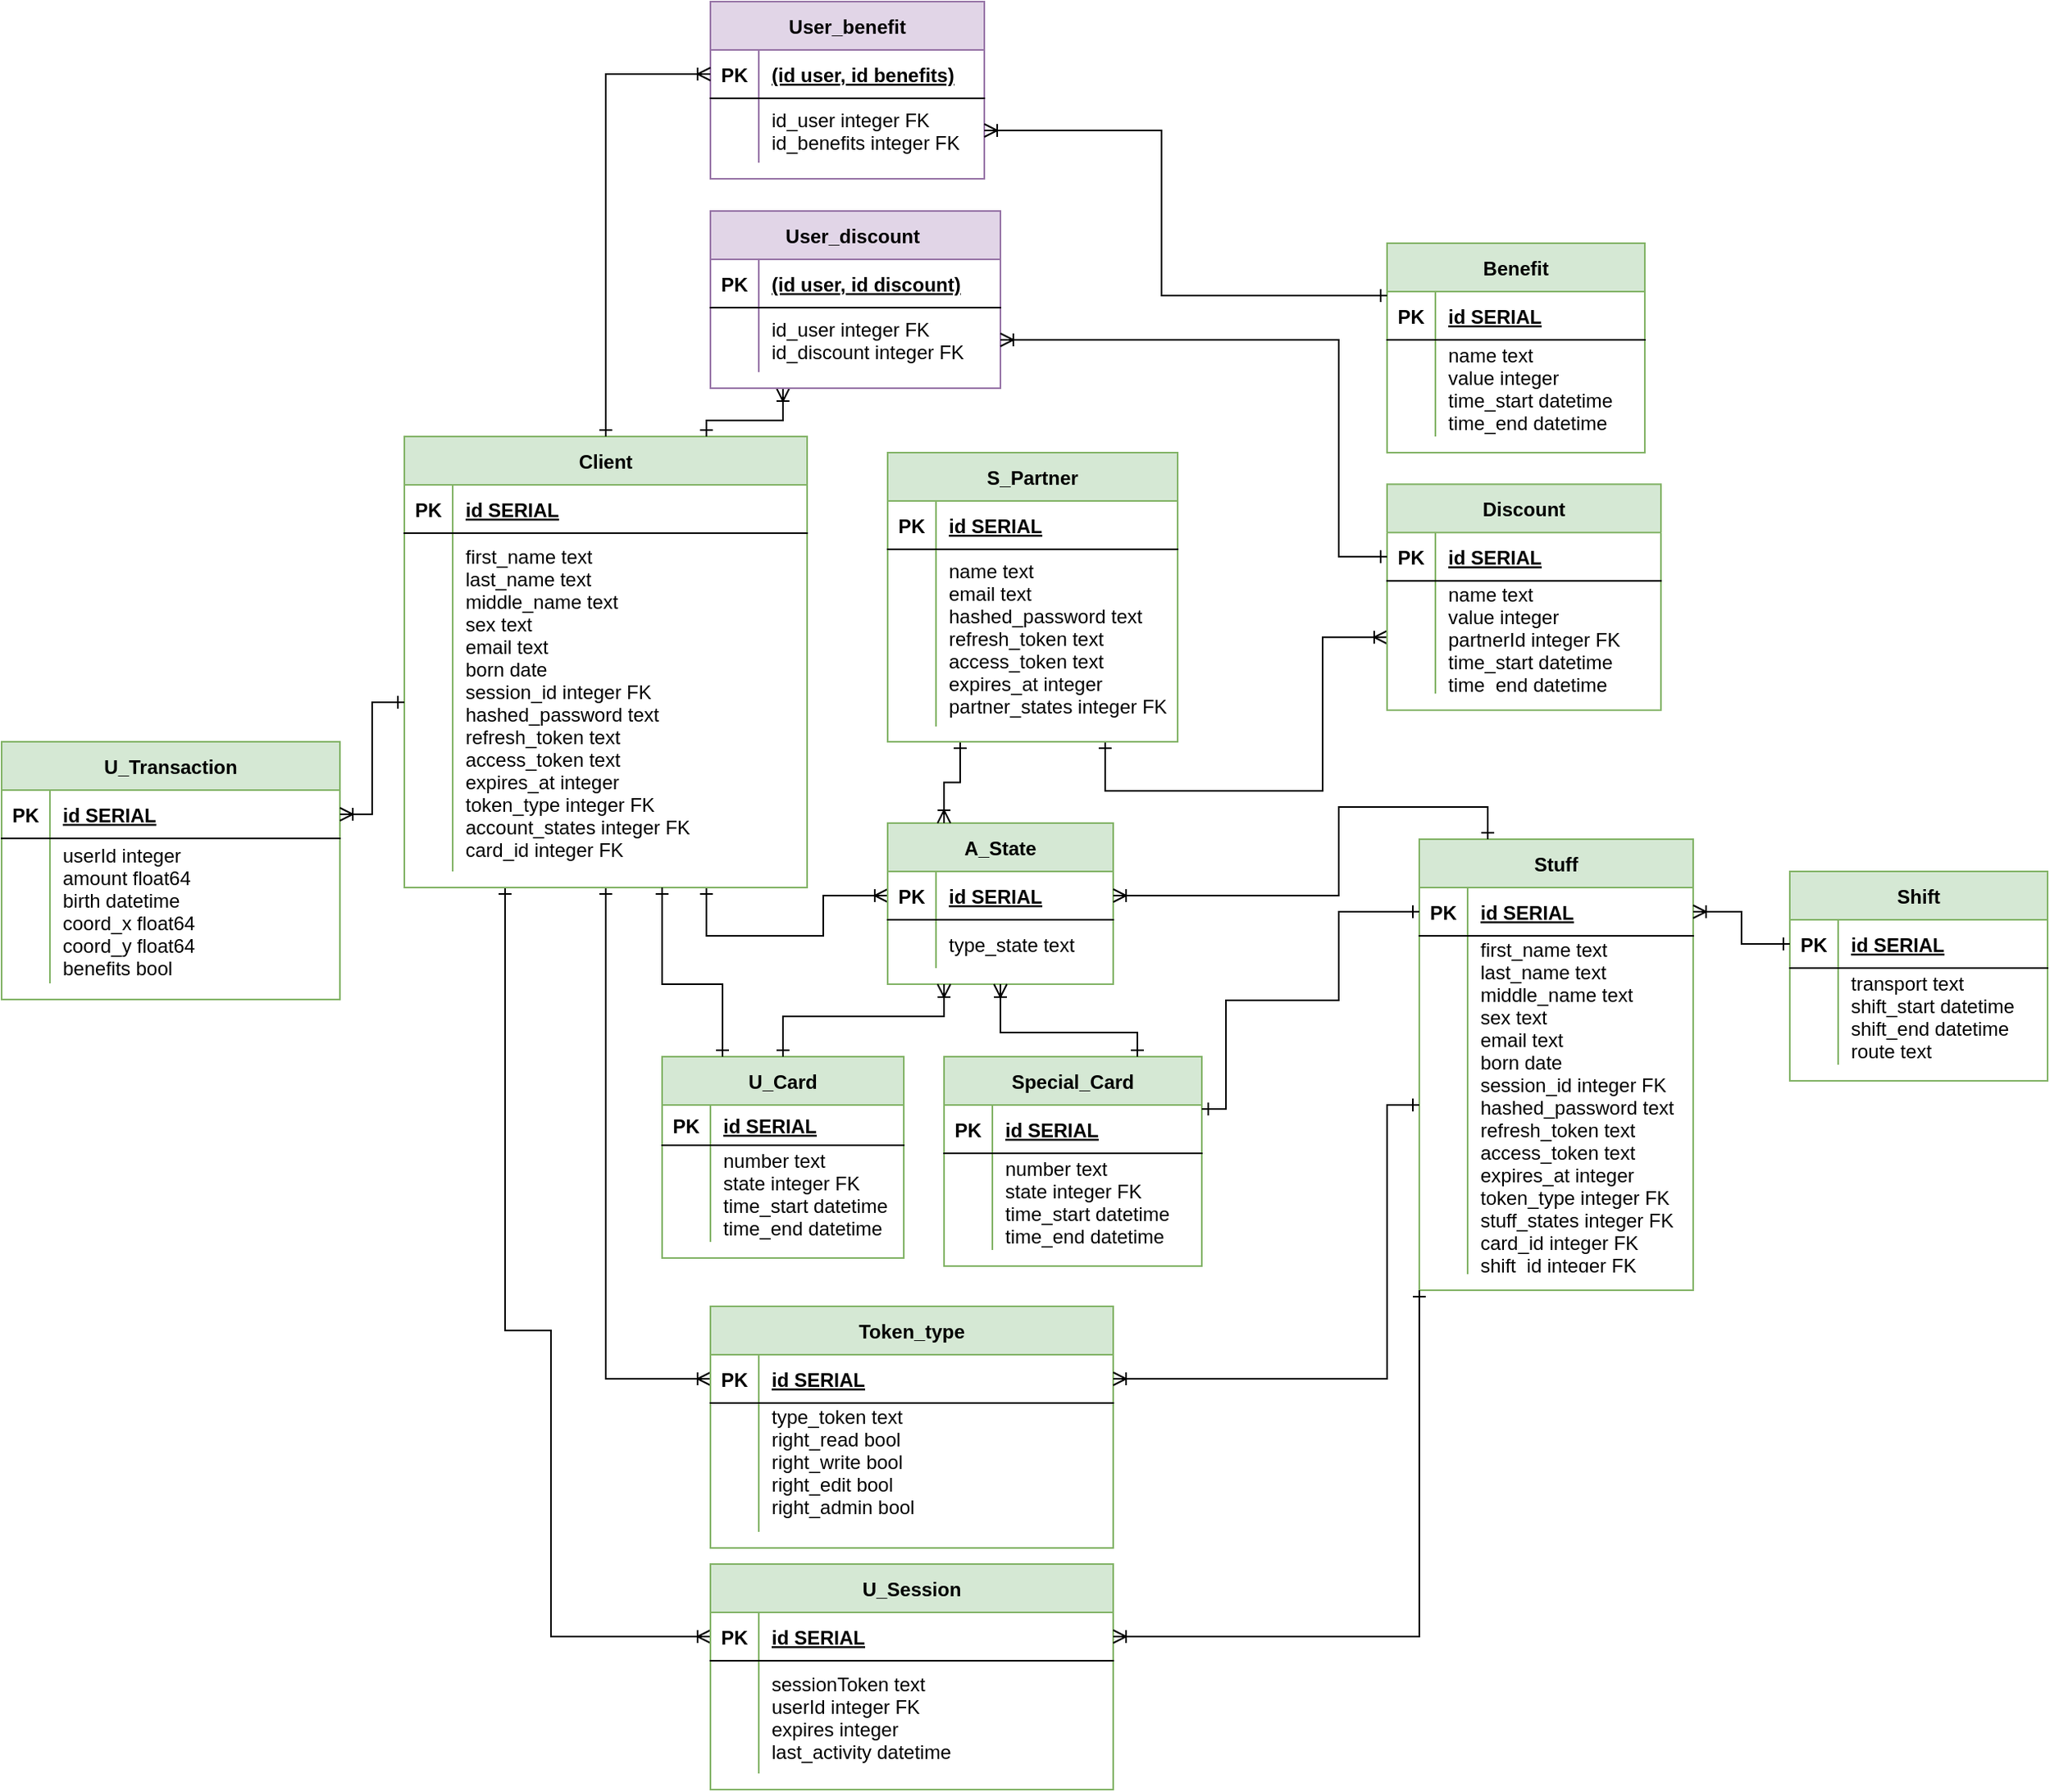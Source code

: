 <mxfile version="21.7.5" type="device">
  <diagram id="R2lEEEUBdFMjLlhIrx00" name="Page-1">
    <mxGraphModel dx="2293" dy="2081" grid="1" gridSize="10" guides="1" tooltips="1" connect="1" arrows="1" fold="1" page="1" pageScale="1" pageWidth="850" pageHeight="1100" math="0" shadow="0" extFonts="Permanent Marker^https://fonts.googleapis.com/css?family=Permanent+Marker">
      <root>
        <mxCell id="0" />
        <mxCell id="1" parent="0" />
        <mxCell id="Q-Go_D9lT0By47e4yEDl-11" style="edgeStyle=orthogonalEdgeStyle;rounded=0;orthogonalLoop=1;jettySize=auto;html=1;exitX=0.5;exitY=1;exitDx=0;exitDy=0;entryX=0;entryY=0.5;entryDx=0;entryDy=0;startArrow=ERone;startFill=0;endArrow=ERoneToMany;endFill=0;" edge="1" parent="1" source="C-vyLk0tnHw3VtMMgP7b-23" target="Q-Go_D9lT0By47e4yEDl-21">
          <mxGeometry relative="1" as="geometry">
            <mxPoint x="215" y="430" as="targetPoint" />
          </mxGeometry>
        </mxCell>
        <mxCell id="Q-Go_D9lT0By47e4yEDl-19" style="edgeStyle=orthogonalEdgeStyle;rounded=0;orthogonalLoop=1;jettySize=auto;html=1;startArrow=ERone;startFill=0;endArrow=ERoneToMany;endFill=0;exitX=0.75;exitY=1;exitDx=0;exitDy=0;entryX=0;entryY=0.5;entryDx=0;entryDy=0;" edge="1" parent="1" source="C-vyLk0tnHw3VtMMgP7b-23" target="Q-Go_D9lT0By47e4yEDl-13">
          <mxGeometry relative="1" as="geometry">
            <mxPoint x="280" y="290" as="sourcePoint" />
            <mxPoint x="330" y="450" as="targetPoint" />
            <Array as="points">
              <mxPoint x="278" y="410" />
              <mxPoint x="350" y="410" />
              <mxPoint x="350" y="385" />
            </Array>
          </mxGeometry>
        </mxCell>
        <mxCell id="Q-Go_D9lT0By47e4yEDl-42" style="edgeStyle=orthogonalEdgeStyle;rounded=0;orthogonalLoop=1;jettySize=auto;html=1;exitX=0.25;exitY=1;exitDx=0;exitDy=0;entryX=0;entryY=0.5;entryDx=0;entryDy=0;startArrow=ERone;startFill=0;endArrow=ERoneToMany;endFill=0;" edge="1" parent="1" source="C-vyLk0tnHw3VtMMgP7b-23" target="Q-Go_D9lT0By47e4yEDl-28">
          <mxGeometry relative="1" as="geometry">
            <Array as="points">
              <mxPoint x="181" y="655" />
            </Array>
          </mxGeometry>
        </mxCell>
        <mxCell id="C-vyLk0tnHw3VtMMgP7b-23" value="Client" style="shape=table;startSize=30;container=1;collapsible=1;childLayout=tableLayout;fixedRows=1;rowLines=0;fontStyle=1;align=center;resizeLast=1;fillColor=#d5e8d4;strokeColor=#82b366;" parent="1" vertex="1">
          <mxGeometry x="90" y="100" width="250" height="280.0" as="geometry" />
        </mxCell>
        <mxCell id="C-vyLk0tnHw3VtMMgP7b-24" value="" style="shape=partialRectangle;collapsible=0;dropTarget=0;pointerEvents=0;fillColor=none;points=[[0,0.5],[1,0.5]];portConstraint=eastwest;top=0;left=0;right=0;bottom=1;" parent="C-vyLk0tnHw3VtMMgP7b-23" vertex="1">
          <mxGeometry y="30" width="250" height="30" as="geometry" />
        </mxCell>
        <mxCell id="C-vyLk0tnHw3VtMMgP7b-25" value="PK" style="shape=partialRectangle;overflow=hidden;connectable=0;fillColor=none;top=0;left=0;bottom=0;right=0;fontStyle=1;" parent="C-vyLk0tnHw3VtMMgP7b-24" vertex="1">
          <mxGeometry width="30" height="30" as="geometry">
            <mxRectangle width="30" height="30" as="alternateBounds" />
          </mxGeometry>
        </mxCell>
        <mxCell id="C-vyLk0tnHw3VtMMgP7b-26" value="id SERIAL" style="shape=partialRectangle;overflow=hidden;connectable=0;fillColor=none;top=0;left=0;bottom=0;right=0;align=left;spacingLeft=6;fontStyle=5;" parent="C-vyLk0tnHw3VtMMgP7b-24" vertex="1">
          <mxGeometry x="30" width="220" height="30" as="geometry">
            <mxRectangle width="220" height="30" as="alternateBounds" />
          </mxGeometry>
        </mxCell>
        <mxCell id="C-vyLk0tnHw3VtMMgP7b-27" value="" style="shape=partialRectangle;collapsible=0;dropTarget=0;pointerEvents=0;fillColor=none;points=[[0,0.5],[1,0.5]];portConstraint=eastwest;top=0;left=0;right=0;bottom=0;" parent="C-vyLk0tnHw3VtMMgP7b-23" vertex="1">
          <mxGeometry y="60" width="250" height="210" as="geometry" />
        </mxCell>
        <mxCell id="C-vyLk0tnHw3VtMMgP7b-28" value="" style="shape=partialRectangle;overflow=hidden;connectable=0;fillColor=none;top=0;left=0;bottom=0;right=0;" parent="C-vyLk0tnHw3VtMMgP7b-27" vertex="1">
          <mxGeometry width="30" height="210" as="geometry">
            <mxRectangle width="30" height="210" as="alternateBounds" />
          </mxGeometry>
        </mxCell>
        <mxCell id="C-vyLk0tnHw3VtMMgP7b-29" value="first_name text&#xa;last_name text&#xa;middle_name text&#xa;sex text  &#xa;email text&#xa;born date &#xa;session_id integer FK&#xa;hashed_password text&#xa;refresh_token text&#xa;access_token text&#xa;expires_at integer&#xa;token_type integer FK&#xa;account_states integer FK &#xa;card_id integer FK" style="shape=partialRectangle;overflow=hidden;connectable=0;fillColor=none;top=0;left=0;bottom=0;right=0;align=left;spacingLeft=6;" parent="C-vyLk0tnHw3VtMMgP7b-27" vertex="1">
          <mxGeometry x="30" width="220" height="210" as="geometry">
            <mxRectangle width="220" height="210" as="alternateBounds" />
          </mxGeometry>
        </mxCell>
        <mxCell id="Q-Go_D9lT0By47e4yEDl-12" value="A_State" style="shape=table;startSize=30;container=1;collapsible=1;childLayout=tableLayout;fixedRows=1;rowLines=0;fontStyle=1;align=center;resizeLast=1;fillColor=#d5e8d4;strokeColor=#82b366;" vertex="1" parent="1">
          <mxGeometry x="390" y="340" width="140" height="100" as="geometry" />
        </mxCell>
        <mxCell id="Q-Go_D9lT0By47e4yEDl-13" value="" style="shape=partialRectangle;collapsible=0;dropTarget=0;pointerEvents=0;fillColor=none;points=[[0,0.5],[1,0.5]];portConstraint=eastwest;top=0;left=0;right=0;bottom=1;" vertex="1" parent="Q-Go_D9lT0By47e4yEDl-12">
          <mxGeometry y="30" width="140" height="30" as="geometry" />
        </mxCell>
        <mxCell id="Q-Go_D9lT0By47e4yEDl-14" value="PK" style="shape=partialRectangle;overflow=hidden;connectable=0;fillColor=none;top=0;left=0;bottom=0;right=0;fontStyle=1;" vertex="1" parent="Q-Go_D9lT0By47e4yEDl-13">
          <mxGeometry width="30" height="30" as="geometry">
            <mxRectangle width="30" height="30" as="alternateBounds" />
          </mxGeometry>
        </mxCell>
        <mxCell id="Q-Go_D9lT0By47e4yEDl-15" value="id SERIAL" style="shape=partialRectangle;overflow=hidden;connectable=0;fillColor=none;top=0;left=0;bottom=0;right=0;align=left;spacingLeft=6;fontStyle=5;" vertex="1" parent="Q-Go_D9lT0By47e4yEDl-13">
          <mxGeometry x="30" width="110" height="30" as="geometry">
            <mxRectangle width="110" height="30" as="alternateBounds" />
          </mxGeometry>
        </mxCell>
        <mxCell id="Q-Go_D9lT0By47e4yEDl-16" value="" style="shape=partialRectangle;collapsible=0;dropTarget=0;pointerEvents=0;fillColor=none;points=[[0,0.5],[1,0.5]];portConstraint=eastwest;top=0;left=0;right=0;bottom=0;" vertex="1" parent="Q-Go_D9lT0By47e4yEDl-12">
          <mxGeometry y="60" width="140" height="30" as="geometry" />
        </mxCell>
        <mxCell id="Q-Go_D9lT0By47e4yEDl-17" value="" style="shape=partialRectangle;overflow=hidden;connectable=0;fillColor=none;top=0;left=0;bottom=0;right=0;" vertex="1" parent="Q-Go_D9lT0By47e4yEDl-16">
          <mxGeometry width="30" height="30" as="geometry">
            <mxRectangle width="30" height="30" as="alternateBounds" />
          </mxGeometry>
        </mxCell>
        <mxCell id="Q-Go_D9lT0By47e4yEDl-18" value="type_state text" style="shape=partialRectangle;overflow=hidden;connectable=0;fillColor=none;top=0;left=0;bottom=0;right=0;align=left;spacingLeft=6;" vertex="1" parent="Q-Go_D9lT0By47e4yEDl-16">
          <mxGeometry x="30" width="110" height="30" as="geometry">
            <mxRectangle width="110" height="30" as="alternateBounds" />
          </mxGeometry>
        </mxCell>
        <mxCell id="Q-Go_D9lT0By47e4yEDl-20" value="Token_type" style="shape=table;startSize=30;container=1;collapsible=1;childLayout=tableLayout;fixedRows=1;rowLines=0;fontStyle=1;align=center;resizeLast=1;fillColor=#d5e8d4;strokeColor=#82b366;" vertex="1" parent="1">
          <mxGeometry x="280" y="640" width="250" height="150" as="geometry" />
        </mxCell>
        <mxCell id="Q-Go_D9lT0By47e4yEDl-21" value="" style="shape=partialRectangle;collapsible=0;dropTarget=0;pointerEvents=0;fillColor=none;points=[[0,0.5],[1,0.5]];portConstraint=eastwest;top=0;left=0;right=0;bottom=1;" vertex="1" parent="Q-Go_D9lT0By47e4yEDl-20">
          <mxGeometry y="30" width="250" height="30" as="geometry" />
        </mxCell>
        <mxCell id="Q-Go_D9lT0By47e4yEDl-22" value="PK" style="shape=partialRectangle;overflow=hidden;connectable=0;fillColor=none;top=0;left=0;bottom=0;right=0;fontStyle=1;" vertex="1" parent="Q-Go_D9lT0By47e4yEDl-21">
          <mxGeometry width="30" height="30" as="geometry">
            <mxRectangle width="30" height="30" as="alternateBounds" />
          </mxGeometry>
        </mxCell>
        <mxCell id="Q-Go_D9lT0By47e4yEDl-23" value="id SERIAL" style="shape=partialRectangle;overflow=hidden;connectable=0;fillColor=none;top=0;left=0;bottom=0;right=0;align=left;spacingLeft=6;fontStyle=5;" vertex="1" parent="Q-Go_D9lT0By47e4yEDl-21">
          <mxGeometry x="30" width="220" height="30" as="geometry">
            <mxRectangle width="220" height="30" as="alternateBounds" />
          </mxGeometry>
        </mxCell>
        <mxCell id="Q-Go_D9lT0By47e4yEDl-24" value="" style="shape=partialRectangle;collapsible=0;dropTarget=0;pointerEvents=0;fillColor=none;points=[[0,0.5],[1,0.5]];portConstraint=eastwest;top=0;left=0;right=0;bottom=0;" vertex="1" parent="Q-Go_D9lT0By47e4yEDl-20">
          <mxGeometry y="60" width="250" height="80" as="geometry" />
        </mxCell>
        <mxCell id="Q-Go_D9lT0By47e4yEDl-25" value="" style="shape=partialRectangle;overflow=hidden;connectable=0;fillColor=none;top=0;left=0;bottom=0;right=0;" vertex="1" parent="Q-Go_D9lT0By47e4yEDl-24">
          <mxGeometry width="30" height="80" as="geometry">
            <mxRectangle width="30" height="80" as="alternateBounds" />
          </mxGeometry>
        </mxCell>
        <mxCell id="Q-Go_D9lT0By47e4yEDl-26" value="type_token text&#xa;right_read bool&#xa;right_write bool&#xa;right_edit bool&#xa;right_admin bool&#xa;" style="shape=partialRectangle;overflow=hidden;connectable=0;fillColor=none;top=0;left=0;bottom=0;right=0;align=left;spacingLeft=6;" vertex="1" parent="Q-Go_D9lT0By47e4yEDl-24">
          <mxGeometry x="30" width="220" height="80" as="geometry">
            <mxRectangle width="220" height="80" as="alternateBounds" />
          </mxGeometry>
        </mxCell>
        <mxCell id="Q-Go_D9lT0By47e4yEDl-27" value="U_Session" style="shape=table;startSize=30;container=1;collapsible=1;childLayout=tableLayout;fixedRows=1;rowLines=0;fontStyle=1;align=center;resizeLast=1;fillColor=#d5e8d4;strokeColor=#82b366;" vertex="1" parent="1">
          <mxGeometry x="280" y="800" width="250" height="140.0" as="geometry" />
        </mxCell>
        <mxCell id="Q-Go_D9lT0By47e4yEDl-28" value="" style="shape=partialRectangle;collapsible=0;dropTarget=0;pointerEvents=0;fillColor=none;points=[[0,0.5],[1,0.5]];portConstraint=eastwest;top=0;left=0;right=0;bottom=1;" vertex="1" parent="Q-Go_D9lT0By47e4yEDl-27">
          <mxGeometry y="30" width="250" height="30" as="geometry" />
        </mxCell>
        <mxCell id="Q-Go_D9lT0By47e4yEDl-29" value="PK" style="shape=partialRectangle;overflow=hidden;connectable=0;fillColor=none;top=0;left=0;bottom=0;right=0;fontStyle=1;" vertex="1" parent="Q-Go_D9lT0By47e4yEDl-28">
          <mxGeometry width="30" height="30" as="geometry">
            <mxRectangle width="30" height="30" as="alternateBounds" />
          </mxGeometry>
        </mxCell>
        <mxCell id="Q-Go_D9lT0By47e4yEDl-30" value="id SERIAL" style="shape=partialRectangle;overflow=hidden;connectable=0;fillColor=none;top=0;left=0;bottom=0;right=0;align=left;spacingLeft=6;fontStyle=5;" vertex="1" parent="Q-Go_D9lT0By47e4yEDl-28">
          <mxGeometry x="30" width="220" height="30" as="geometry">
            <mxRectangle width="220" height="30" as="alternateBounds" />
          </mxGeometry>
        </mxCell>
        <mxCell id="Q-Go_D9lT0By47e4yEDl-31" value="" style="shape=partialRectangle;collapsible=0;dropTarget=0;pointerEvents=0;fillColor=none;points=[[0,0.5],[1,0.5]];portConstraint=eastwest;top=0;left=0;right=0;bottom=0;" vertex="1" parent="Q-Go_D9lT0By47e4yEDl-27">
          <mxGeometry y="60" width="250" height="70" as="geometry" />
        </mxCell>
        <mxCell id="Q-Go_D9lT0By47e4yEDl-32" value="" style="shape=partialRectangle;overflow=hidden;connectable=0;fillColor=none;top=0;left=0;bottom=0;right=0;" vertex="1" parent="Q-Go_D9lT0By47e4yEDl-31">
          <mxGeometry width="30" height="70" as="geometry">
            <mxRectangle width="30" height="70" as="alternateBounds" />
          </mxGeometry>
        </mxCell>
        <mxCell id="Q-Go_D9lT0By47e4yEDl-33" value="sessionToken text&#xa;userId integer FK&#xa;expires integer&#xa;last_activity datetime" style="shape=partialRectangle;overflow=hidden;connectable=0;fillColor=none;top=0;left=0;bottom=0;right=0;align=left;spacingLeft=6;" vertex="1" parent="Q-Go_D9lT0By47e4yEDl-31">
          <mxGeometry x="30" width="220" height="70" as="geometry">
            <mxRectangle width="220" height="70" as="alternateBounds" />
          </mxGeometry>
        </mxCell>
        <mxCell id="Q-Go_D9lT0By47e4yEDl-54" value="U_Transaction" style="shape=table;startSize=30;container=1;collapsible=1;childLayout=tableLayout;fixedRows=1;rowLines=0;fontStyle=1;align=center;resizeLast=1;fillColor=#d5e8d4;strokeColor=#82b366;" vertex="1" parent="1">
          <mxGeometry x="-160" y="289.5" width="210.0" height="160" as="geometry" />
        </mxCell>
        <mxCell id="Q-Go_D9lT0By47e4yEDl-55" value="" style="shape=partialRectangle;collapsible=0;dropTarget=0;pointerEvents=0;fillColor=none;points=[[0,0.5],[1,0.5]];portConstraint=eastwest;top=0;left=0;right=0;bottom=1;" vertex="1" parent="Q-Go_D9lT0By47e4yEDl-54">
          <mxGeometry y="30" width="210.0" height="30" as="geometry" />
        </mxCell>
        <mxCell id="Q-Go_D9lT0By47e4yEDl-56" value="PK" style="shape=partialRectangle;overflow=hidden;connectable=0;fillColor=none;top=0;left=0;bottom=0;right=0;fontStyle=1;" vertex="1" parent="Q-Go_D9lT0By47e4yEDl-55">
          <mxGeometry width="30" height="30" as="geometry">
            <mxRectangle width="30" height="30" as="alternateBounds" />
          </mxGeometry>
        </mxCell>
        <mxCell id="Q-Go_D9lT0By47e4yEDl-57" value="id SERIAL" style="shape=partialRectangle;overflow=hidden;connectable=0;fillColor=none;top=0;left=0;bottom=0;right=0;align=left;spacingLeft=6;fontStyle=5;" vertex="1" parent="Q-Go_D9lT0By47e4yEDl-55">
          <mxGeometry x="30" width="180.0" height="30" as="geometry">
            <mxRectangle width="180.0" height="30" as="alternateBounds" />
          </mxGeometry>
        </mxCell>
        <mxCell id="Q-Go_D9lT0By47e4yEDl-58" value="" style="shape=partialRectangle;collapsible=0;dropTarget=0;pointerEvents=0;fillColor=none;points=[[0,0.5],[1,0.5]];portConstraint=eastwest;top=0;left=0;right=0;bottom=0;" vertex="1" parent="Q-Go_D9lT0By47e4yEDl-54">
          <mxGeometry y="60" width="210.0" height="90" as="geometry" />
        </mxCell>
        <mxCell id="Q-Go_D9lT0By47e4yEDl-59" value="" style="shape=partialRectangle;overflow=hidden;connectable=0;fillColor=none;top=0;left=0;bottom=0;right=0;" vertex="1" parent="Q-Go_D9lT0By47e4yEDl-58">
          <mxGeometry width="30" height="90" as="geometry">
            <mxRectangle width="30" height="90" as="alternateBounds" />
          </mxGeometry>
        </mxCell>
        <mxCell id="Q-Go_D9lT0By47e4yEDl-60" value="userId integer&#xa;amount float64 &#xa;birth datetime&#xa;coord_x float64&#xa;coord_y float64&#xa;benefits bool" style="shape=partialRectangle;overflow=hidden;connectable=0;fillColor=none;top=0;left=0;bottom=0;right=0;align=left;spacingLeft=6;" vertex="1" parent="Q-Go_D9lT0By47e4yEDl-58">
          <mxGeometry x="30" width="180.0" height="90" as="geometry">
            <mxRectangle width="180.0" height="90" as="alternateBounds" />
          </mxGeometry>
        </mxCell>
        <mxCell id="Q-Go_D9lT0By47e4yEDl-61" style="edgeStyle=orthogonalEdgeStyle;rounded=0;orthogonalLoop=1;jettySize=auto;html=1;exitX=0;exitY=0.5;exitDx=0;exitDy=0;entryX=1;entryY=0.5;entryDx=0;entryDy=0;endArrow=ERoneToMany;endFill=0;startArrow=ERone;startFill=0;" edge="1" parent="1" source="C-vyLk0tnHw3VtMMgP7b-27" target="Q-Go_D9lT0By47e4yEDl-55">
          <mxGeometry relative="1" as="geometry" />
        </mxCell>
        <mxCell id="Q-Go_D9lT0By47e4yEDl-69" style="edgeStyle=orthogonalEdgeStyle;rounded=0;orthogonalLoop=1;jettySize=auto;html=1;exitX=0.25;exitY=1;exitDx=0;exitDy=0;startArrow=ERone;startFill=0;endArrow=ERoneToMany;endFill=0;entryX=0.25;entryY=0;entryDx=0;entryDy=0;" edge="1" parent="1" source="Q-Go_D9lT0By47e4yEDl-62" target="Q-Go_D9lT0By47e4yEDl-12">
          <mxGeometry relative="1" as="geometry">
            <mxPoint x="410" y="320" as="targetPoint" />
            <Array as="points" />
          </mxGeometry>
        </mxCell>
        <mxCell id="Q-Go_D9lT0By47e4yEDl-77" style="edgeStyle=orthogonalEdgeStyle;rounded=0;orthogonalLoop=1;jettySize=auto;html=1;exitX=0.75;exitY=1;exitDx=0;exitDy=0;entryX=0;entryY=0.5;entryDx=0;entryDy=0;endArrow=ERoneToMany;endFill=0;startArrow=ERone;startFill=0;" edge="1" parent="1" source="Q-Go_D9lT0By47e4yEDl-62" target="Q-Go_D9lT0By47e4yEDl-74">
          <mxGeometry relative="1" as="geometry">
            <Array as="points">
              <mxPoint x="525" y="320" />
              <mxPoint x="660" y="320" />
              <mxPoint x="660" y="225" />
            </Array>
          </mxGeometry>
        </mxCell>
        <mxCell id="Q-Go_D9lT0By47e4yEDl-62" value="S_Partner" style="shape=table;startSize=30;container=1;collapsible=1;childLayout=tableLayout;fixedRows=1;rowLines=0;fontStyle=1;align=center;resizeLast=1;fillColor=#d5e8d4;strokeColor=#82b366;" vertex="1" parent="1">
          <mxGeometry x="390" y="110" width="180" height="179.5" as="geometry" />
        </mxCell>
        <mxCell id="Q-Go_D9lT0By47e4yEDl-63" value="" style="shape=partialRectangle;collapsible=0;dropTarget=0;pointerEvents=0;fillColor=none;points=[[0,0.5],[1,0.5]];portConstraint=eastwest;top=0;left=0;right=0;bottom=1;" vertex="1" parent="Q-Go_D9lT0By47e4yEDl-62">
          <mxGeometry y="30" width="180" height="30" as="geometry" />
        </mxCell>
        <mxCell id="Q-Go_D9lT0By47e4yEDl-64" value="PK" style="shape=partialRectangle;overflow=hidden;connectable=0;fillColor=none;top=0;left=0;bottom=0;right=0;fontStyle=1;" vertex="1" parent="Q-Go_D9lT0By47e4yEDl-63">
          <mxGeometry width="30" height="30" as="geometry">
            <mxRectangle width="30" height="30" as="alternateBounds" />
          </mxGeometry>
        </mxCell>
        <mxCell id="Q-Go_D9lT0By47e4yEDl-65" value="id SERIAL" style="shape=partialRectangle;overflow=hidden;connectable=0;fillColor=none;top=0;left=0;bottom=0;right=0;align=left;spacingLeft=6;fontStyle=5;" vertex="1" parent="Q-Go_D9lT0By47e4yEDl-63">
          <mxGeometry x="30" width="150" height="30" as="geometry">
            <mxRectangle width="150" height="30" as="alternateBounds" />
          </mxGeometry>
        </mxCell>
        <mxCell id="Q-Go_D9lT0By47e4yEDl-66" value="" style="shape=partialRectangle;collapsible=0;dropTarget=0;pointerEvents=0;fillColor=none;points=[[0,0.5],[1,0.5]];portConstraint=eastwest;top=0;left=0;right=0;bottom=0;" vertex="1" parent="Q-Go_D9lT0By47e4yEDl-62">
          <mxGeometry y="60" width="180" height="110" as="geometry" />
        </mxCell>
        <mxCell id="Q-Go_D9lT0By47e4yEDl-67" value="" style="shape=partialRectangle;overflow=hidden;connectable=0;fillColor=none;top=0;left=0;bottom=0;right=0;" vertex="1" parent="Q-Go_D9lT0By47e4yEDl-66">
          <mxGeometry width="30" height="110" as="geometry">
            <mxRectangle width="30" height="110" as="alternateBounds" />
          </mxGeometry>
        </mxCell>
        <mxCell id="Q-Go_D9lT0By47e4yEDl-68" value="name text&#xa;email text&#xa;hashed_password text&#xa;refresh_token text&#xa;access_token text&#xa;expires_at integer&#xa;partner_states integer FK " style="shape=partialRectangle;overflow=hidden;connectable=0;fillColor=none;top=0;left=0;bottom=0;right=0;align=left;spacingLeft=6;" vertex="1" parent="Q-Go_D9lT0By47e4yEDl-66">
          <mxGeometry x="30" width="150" height="110" as="geometry">
            <mxRectangle width="150" height="110" as="alternateBounds" />
          </mxGeometry>
        </mxCell>
        <mxCell id="Q-Go_D9lT0By47e4yEDl-70" value="Discount" style="shape=table;startSize=30;container=1;collapsible=1;childLayout=tableLayout;fixedRows=1;rowLines=0;fontStyle=1;align=center;resizeLast=1;fillColor=#d5e8d4;strokeColor=#82b366;" vertex="1" parent="1">
          <mxGeometry x="700" y="129.63" width="170" height="140.25" as="geometry" />
        </mxCell>
        <mxCell id="Q-Go_D9lT0By47e4yEDl-71" value="" style="shape=partialRectangle;collapsible=0;dropTarget=0;pointerEvents=0;fillColor=none;points=[[0,0.5],[1,0.5]];portConstraint=eastwest;top=0;left=0;right=0;bottom=1;" vertex="1" parent="Q-Go_D9lT0By47e4yEDl-70">
          <mxGeometry y="30" width="170" height="30" as="geometry" />
        </mxCell>
        <mxCell id="Q-Go_D9lT0By47e4yEDl-72" value="PK" style="shape=partialRectangle;overflow=hidden;connectable=0;fillColor=none;top=0;left=0;bottom=0;right=0;fontStyle=1;" vertex="1" parent="Q-Go_D9lT0By47e4yEDl-71">
          <mxGeometry width="30" height="30" as="geometry">
            <mxRectangle width="30" height="30" as="alternateBounds" />
          </mxGeometry>
        </mxCell>
        <mxCell id="Q-Go_D9lT0By47e4yEDl-73" value="id SERIAL" style="shape=partialRectangle;overflow=hidden;connectable=0;fillColor=none;top=0;left=0;bottom=0;right=0;align=left;spacingLeft=6;fontStyle=5;" vertex="1" parent="Q-Go_D9lT0By47e4yEDl-71">
          <mxGeometry x="30" width="140" height="30" as="geometry">
            <mxRectangle width="140" height="30" as="alternateBounds" />
          </mxGeometry>
        </mxCell>
        <mxCell id="Q-Go_D9lT0By47e4yEDl-74" value="" style="shape=partialRectangle;collapsible=0;dropTarget=0;pointerEvents=0;fillColor=none;points=[[0,0.5],[1,0.5]];portConstraint=eastwest;top=0;left=0;right=0;bottom=0;" vertex="1" parent="Q-Go_D9lT0By47e4yEDl-70">
          <mxGeometry y="60" width="170" height="70" as="geometry" />
        </mxCell>
        <mxCell id="Q-Go_D9lT0By47e4yEDl-75" value="" style="shape=partialRectangle;overflow=hidden;connectable=0;fillColor=none;top=0;left=0;bottom=0;right=0;" vertex="1" parent="Q-Go_D9lT0By47e4yEDl-74">
          <mxGeometry width="30" height="70" as="geometry">
            <mxRectangle width="30" height="70" as="alternateBounds" />
          </mxGeometry>
        </mxCell>
        <mxCell id="Q-Go_D9lT0By47e4yEDl-76" value="name text&#xa;value integer&#xa;partnerId integer FK&#xa;time_start datetime &#xa;time_end datetime&#xa;" style="shape=partialRectangle;overflow=hidden;connectable=0;fillColor=none;top=0;left=0;bottom=0;right=0;align=left;spacingLeft=6;" vertex="1" parent="Q-Go_D9lT0By47e4yEDl-74">
          <mxGeometry x="30" width="140" height="70" as="geometry">
            <mxRectangle width="140" height="70" as="alternateBounds" />
          </mxGeometry>
        </mxCell>
        <mxCell id="Q-Go_D9lT0By47e4yEDl-95" style="edgeStyle=orthogonalEdgeStyle;rounded=0;orthogonalLoop=1;jettySize=auto;html=1;exitX=0.25;exitY=1;exitDx=0;exitDy=0;entryX=0.75;entryY=0;entryDx=0;entryDy=0;startArrow=ERoneToMany;startFill=0;endArrow=ERone;endFill=0;" edge="1" parent="1" source="Q-Go_D9lT0By47e4yEDl-78" target="C-vyLk0tnHw3VtMMgP7b-23">
          <mxGeometry relative="1" as="geometry" />
        </mxCell>
        <mxCell id="Q-Go_D9lT0By47e4yEDl-78" value="User_discount " style="shape=table;startSize=30;container=1;collapsible=1;childLayout=tableLayout;fixedRows=1;rowLines=0;fontStyle=1;align=center;resizeLast=1;fillColor=#e1d5e7;strokeColor=#9673a6;" vertex="1" parent="1">
          <mxGeometry x="280" y="-40" width="180" height="110" as="geometry" />
        </mxCell>
        <mxCell id="Q-Go_D9lT0By47e4yEDl-79" value="" style="shape=partialRectangle;collapsible=0;dropTarget=0;pointerEvents=0;fillColor=none;points=[[0,0.5],[1,0.5]];portConstraint=eastwest;top=0;left=0;right=0;bottom=1;" vertex="1" parent="Q-Go_D9lT0By47e4yEDl-78">
          <mxGeometry y="30" width="180" height="30" as="geometry" />
        </mxCell>
        <mxCell id="Q-Go_D9lT0By47e4yEDl-80" value="PK" style="shape=partialRectangle;overflow=hidden;connectable=0;fillColor=none;top=0;left=0;bottom=0;right=0;fontStyle=1;" vertex="1" parent="Q-Go_D9lT0By47e4yEDl-79">
          <mxGeometry width="30" height="30" as="geometry">
            <mxRectangle width="30" height="30" as="alternateBounds" />
          </mxGeometry>
        </mxCell>
        <mxCell id="Q-Go_D9lT0By47e4yEDl-81" value="(id user, id discount)" style="shape=partialRectangle;overflow=hidden;connectable=0;fillColor=none;top=0;left=0;bottom=0;right=0;align=left;spacingLeft=6;fontStyle=5;" vertex="1" parent="Q-Go_D9lT0By47e4yEDl-79">
          <mxGeometry x="30" width="150" height="30" as="geometry">
            <mxRectangle width="150" height="30" as="alternateBounds" />
          </mxGeometry>
        </mxCell>
        <mxCell id="Q-Go_D9lT0By47e4yEDl-82" value="" style="shape=partialRectangle;collapsible=0;dropTarget=0;pointerEvents=0;fillColor=none;points=[[0,0.5],[1,0.5]];portConstraint=eastwest;top=0;left=0;right=0;bottom=0;" vertex="1" parent="Q-Go_D9lT0By47e4yEDl-78">
          <mxGeometry y="60" width="180" height="40" as="geometry" />
        </mxCell>
        <mxCell id="Q-Go_D9lT0By47e4yEDl-83" value="" style="shape=partialRectangle;overflow=hidden;connectable=0;fillColor=none;top=0;left=0;bottom=0;right=0;" vertex="1" parent="Q-Go_D9lT0By47e4yEDl-82">
          <mxGeometry width="30" height="40" as="geometry">
            <mxRectangle width="30" height="40" as="alternateBounds" />
          </mxGeometry>
        </mxCell>
        <mxCell id="Q-Go_D9lT0By47e4yEDl-84" value="id_user integer FK&#xa;id_discount integer FK" style="shape=partialRectangle;overflow=hidden;connectable=0;fillColor=none;top=0;left=0;bottom=0;right=0;align=left;spacingLeft=6;" vertex="1" parent="Q-Go_D9lT0By47e4yEDl-82">
          <mxGeometry x="30" width="150" height="40" as="geometry">
            <mxRectangle width="150" height="40" as="alternateBounds" />
          </mxGeometry>
        </mxCell>
        <mxCell id="Q-Go_D9lT0By47e4yEDl-94" style="edgeStyle=orthogonalEdgeStyle;rounded=0;orthogonalLoop=1;jettySize=auto;html=1;exitX=1;exitY=0.5;exitDx=0;exitDy=0;entryX=0;entryY=0.5;entryDx=0;entryDy=0;startArrow=ERoneToMany;startFill=0;endArrow=ERone;endFill=0;" edge="1" parent="1" source="Q-Go_D9lT0By47e4yEDl-82" target="Q-Go_D9lT0By47e4yEDl-71">
          <mxGeometry relative="1" as="geometry">
            <Array as="points">
              <mxPoint x="670" y="40" />
              <mxPoint x="670" y="175" />
            </Array>
          </mxGeometry>
        </mxCell>
        <mxCell id="Q-Go_D9lT0By47e4yEDl-96" value="Benefit" style="shape=table;startSize=30;container=1;collapsible=1;childLayout=tableLayout;fixedRows=1;rowLines=0;fontStyle=1;align=center;resizeLast=1;fillColor=#d5e8d4;strokeColor=#82b366;" vertex="1" parent="1">
          <mxGeometry x="700" y="-20" width="160" height="130" as="geometry" />
        </mxCell>
        <mxCell id="Q-Go_D9lT0By47e4yEDl-97" value="" style="shape=partialRectangle;collapsible=0;dropTarget=0;pointerEvents=0;fillColor=none;points=[[0,0.5],[1,0.5]];portConstraint=eastwest;top=0;left=0;right=0;bottom=1;" vertex="1" parent="Q-Go_D9lT0By47e4yEDl-96">
          <mxGeometry y="30" width="160" height="30" as="geometry" />
        </mxCell>
        <mxCell id="Q-Go_D9lT0By47e4yEDl-98" value="PK" style="shape=partialRectangle;overflow=hidden;connectable=0;fillColor=none;top=0;left=0;bottom=0;right=0;fontStyle=1;" vertex="1" parent="Q-Go_D9lT0By47e4yEDl-97">
          <mxGeometry width="30" height="30" as="geometry">
            <mxRectangle width="30" height="30" as="alternateBounds" />
          </mxGeometry>
        </mxCell>
        <mxCell id="Q-Go_D9lT0By47e4yEDl-99" value="id SERIAL" style="shape=partialRectangle;overflow=hidden;connectable=0;fillColor=none;top=0;left=0;bottom=0;right=0;align=left;spacingLeft=6;fontStyle=5;" vertex="1" parent="Q-Go_D9lT0By47e4yEDl-97">
          <mxGeometry x="30" width="130" height="30" as="geometry">
            <mxRectangle width="130" height="30" as="alternateBounds" />
          </mxGeometry>
        </mxCell>
        <mxCell id="Q-Go_D9lT0By47e4yEDl-100" value="" style="shape=partialRectangle;collapsible=0;dropTarget=0;pointerEvents=0;fillColor=none;points=[[0,0.5],[1,0.5]];portConstraint=eastwest;top=0;left=0;right=0;bottom=0;" vertex="1" parent="Q-Go_D9lT0By47e4yEDl-96">
          <mxGeometry y="60" width="160" height="60" as="geometry" />
        </mxCell>
        <mxCell id="Q-Go_D9lT0By47e4yEDl-101" value="" style="shape=partialRectangle;overflow=hidden;connectable=0;fillColor=none;top=0;left=0;bottom=0;right=0;" vertex="1" parent="Q-Go_D9lT0By47e4yEDl-100">
          <mxGeometry width="30" height="60" as="geometry">
            <mxRectangle width="30" height="60" as="alternateBounds" />
          </mxGeometry>
        </mxCell>
        <mxCell id="Q-Go_D9lT0By47e4yEDl-102" value="name text&#xa;value integer&#xa;time_start datetime &#xa;time_end datetime" style="shape=partialRectangle;overflow=hidden;connectable=0;fillColor=none;top=0;left=0;bottom=0;right=0;align=left;spacingLeft=6;" vertex="1" parent="Q-Go_D9lT0By47e4yEDl-100">
          <mxGeometry x="30" width="130" height="60" as="geometry">
            <mxRectangle width="130" height="60" as="alternateBounds" />
          </mxGeometry>
        </mxCell>
        <mxCell id="Q-Go_D9lT0By47e4yEDl-103" value="User_benefit" style="shape=table;startSize=30;container=1;collapsible=1;childLayout=tableLayout;fixedRows=1;rowLines=0;fontStyle=1;align=center;resizeLast=1;fillColor=#e1d5e7;strokeColor=#9673a6;" vertex="1" parent="1">
          <mxGeometry x="280" y="-170" width="170" height="110" as="geometry" />
        </mxCell>
        <mxCell id="Q-Go_D9lT0By47e4yEDl-104" value="" style="shape=partialRectangle;collapsible=0;dropTarget=0;pointerEvents=0;fillColor=none;points=[[0,0.5],[1,0.5]];portConstraint=eastwest;top=0;left=0;right=0;bottom=1;" vertex="1" parent="Q-Go_D9lT0By47e4yEDl-103">
          <mxGeometry y="30" width="170" height="30" as="geometry" />
        </mxCell>
        <mxCell id="Q-Go_D9lT0By47e4yEDl-105" value="PK" style="shape=partialRectangle;overflow=hidden;connectable=0;fillColor=none;top=0;left=0;bottom=0;right=0;fontStyle=1;" vertex="1" parent="Q-Go_D9lT0By47e4yEDl-104">
          <mxGeometry width="30" height="30" as="geometry">
            <mxRectangle width="30" height="30" as="alternateBounds" />
          </mxGeometry>
        </mxCell>
        <mxCell id="Q-Go_D9lT0By47e4yEDl-106" value="(id user, id benefits)" style="shape=partialRectangle;overflow=hidden;connectable=0;fillColor=none;top=0;left=0;bottom=0;right=0;align=left;spacingLeft=6;fontStyle=5;" vertex="1" parent="Q-Go_D9lT0By47e4yEDl-104">
          <mxGeometry x="30" width="140" height="30" as="geometry">
            <mxRectangle width="140" height="30" as="alternateBounds" />
          </mxGeometry>
        </mxCell>
        <mxCell id="Q-Go_D9lT0By47e4yEDl-107" value="" style="shape=partialRectangle;collapsible=0;dropTarget=0;pointerEvents=0;fillColor=none;points=[[0,0.5],[1,0.5]];portConstraint=eastwest;top=0;left=0;right=0;bottom=0;" vertex="1" parent="Q-Go_D9lT0By47e4yEDl-103">
          <mxGeometry y="60" width="170" height="40" as="geometry" />
        </mxCell>
        <mxCell id="Q-Go_D9lT0By47e4yEDl-108" value="" style="shape=partialRectangle;overflow=hidden;connectable=0;fillColor=none;top=0;left=0;bottom=0;right=0;" vertex="1" parent="Q-Go_D9lT0By47e4yEDl-107">
          <mxGeometry width="30" height="40" as="geometry">
            <mxRectangle width="30" height="40" as="alternateBounds" />
          </mxGeometry>
        </mxCell>
        <mxCell id="Q-Go_D9lT0By47e4yEDl-109" value="id_user integer FK&#xa;id_benefits integer FK" style="shape=partialRectangle;overflow=hidden;connectable=0;fillColor=none;top=0;left=0;bottom=0;right=0;align=left;spacingLeft=6;" vertex="1" parent="Q-Go_D9lT0By47e4yEDl-107">
          <mxGeometry x="30" width="140" height="40" as="geometry">
            <mxRectangle width="140" height="40" as="alternateBounds" />
          </mxGeometry>
        </mxCell>
        <mxCell id="Q-Go_D9lT0By47e4yEDl-111" style="edgeStyle=orthogonalEdgeStyle;rounded=0;orthogonalLoop=1;jettySize=auto;html=1;exitX=1;exitY=0.5;exitDx=0;exitDy=0;entryX=0;entryY=0.25;entryDx=0;entryDy=0;startArrow=ERoneToMany;startFill=0;endArrow=ERone;endFill=0;" edge="1" parent="1" source="Q-Go_D9lT0By47e4yEDl-107" target="Q-Go_D9lT0By47e4yEDl-96">
          <mxGeometry relative="1" as="geometry">
            <mxPoint x="-90" y="170" as="sourcePoint" />
            <mxPoint x="43" y="540" as="targetPoint" />
            <Array as="points">
              <mxPoint x="560" y="-90" />
              <mxPoint x="560" y="13" />
            </Array>
          </mxGeometry>
        </mxCell>
        <mxCell id="Q-Go_D9lT0By47e4yEDl-112" style="edgeStyle=orthogonalEdgeStyle;rounded=0;orthogonalLoop=1;jettySize=auto;html=1;exitX=0;exitY=0.5;exitDx=0;exitDy=0;entryX=0.5;entryY=0;entryDx=0;entryDy=0;startArrow=ERoneToMany;startFill=0;endArrow=ERone;endFill=0;" edge="1" parent="1" source="Q-Go_D9lT0By47e4yEDl-104" target="C-vyLk0tnHw3VtMMgP7b-23">
          <mxGeometry relative="1" as="geometry">
            <mxPoint x="550" y="60" as="sourcePoint" />
            <mxPoint x="683" y="430" as="targetPoint" />
          </mxGeometry>
        </mxCell>
        <mxCell id="Q-Go_D9lT0By47e4yEDl-113" value="Stuff" style="shape=table;startSize=30;container=1;collapsible=1;childLayout=tableLayout;fixedRows=1;rowLines=0;fontStyle=1;align=center;resizeLast=1;fillColor=#d5e8d4;strokeColor=#82b366;" vertex="1" parent="1">
          <mxGeometry x="720" y="350" width="170" height="280.0" as="geometry" />
        </mxCell>
        <mxCell id="Q-Go_D9lT0By47e4yEDl-114" value="" style="shape=partialRectangle;collapsible=0;dropTarget=0;pointerEvents=0;fillColor=none;points=[[0,0.5],[1,0.5]];portConstraint=eastwest;top=0;left=0;right=0;bottom=1;" vertex="1" parent="Q-Go_D9lT0By47e4yEDl-113">
          <mxGeometry y="30" width="170" height="30" as="geometry" />
        </mxCell>
        <mxCell id="Q-Go_D9lT0By47e4yEDl-115" value="PK" style="shape=partialRectangle;overflow=hidden;connectable=0;fillColor=none;top=0;left=0;bottom=0;right=0;fontStyle=1;" vertex="1" parent="Q-Go_D9lT0By47e4yEDl-114">
          <mxGeometry width="30" height="30" as="geometry">
            <mxRectangle width="30" height="30" as="alternateBounds" />
          </mxGeometry>
        </mxCell>
        <mxCell id="Q-Go_D9lT0By47e4yEDl-116" value="id SERIAL" style="shape=partialRectangle;overflow=hidden;connectable=0;fillColor=none;top=0;left=0;bottom=0;right=0;align=left;spacingLeft=6;fontStyle=5;" vertex="1" parent="Q-Go_D9lT0By47e4yEDl-114">
          <mxGeometry x="30" width="140" height="30" as="geometry">
            <mxRectangle width="140" height="30" as="alternateBounds" />
          </mxGeometry>
        </mxCell>
        <mxCell id="Q-Go_D9lT0By47e4yEDl-117" value="" style="shape=partialRectangle;collapsible=0;dropTarget=0;pointerEvents=0;fillColor=none;points=[[0,0.5],[1,0.5]];portConstraint=eastwest;top=0;left=0;right=0;bottom=0;" vertex="1" parent="Q-Go_D9lT0By47e4yEDl-113">
          <mxGeometry y="60" width="170" height="210" as="geometry" />
        </mxCell>
        <mxCell id="Q-Go_D9lT0By47e4yEDl-118" value="" style="shape=partialRectangle;overflow=hidden;connectable=0;fillColor=none;top=0;left=0;bottom=0;right=0;" vertex="1" parent="Q-Go_D9lT0By47e4yEDl-117">
          <mxGeometry width="30" height="210" as="geometry">
            <mxRectangle width="30" height="210" as="alternateBounds" />
          </mxGeometry>
        </mxCell>
        <mxCell id="Q-Go_D9lT0By47e4yEDl-119" value="first_name text&#xa;last_name text&#xa;middle_name text&#xa;sex text  &#xa;email text&#xa;born date &#xa;session_id integer FK&#xa;hashed_password text&#xa;refresh_token text&#xa;access_token text&#xa;expires_at integer&#xa;token_type integer FK&#xa;stuff_states integer FK &#xa;card_id integer FK&#xa;shift_id integer FK" style="shape=partialRectangle;overflow=hidden;connectable=0;fillColor=none;top=0;left=0;bottom=0;right=0;align=left;spacingLeft=6;" vertex="1" parent="Q-Go_D9lT0By47e4yEDl-117">
          <mxGeometry x="30" width="140" height="210" as="geometry">
            <mxRectangle width="140" height="210" as="alternateBounds" />
          </mxGeometry>
        </mxCell>
        <mxCell id="Q-Go_D9lT0By47e4yEDl-120" style="edgeStyle=orthogonalEdgeStyle;rounded=0;orthogonalLoop=1;jettySize=auto;html=1;entryX=1;entryY=0.5;entryDx=0;entryDy=0;startArrow=ERone;startFill=0;endArrow=ERoneToMany;endFill=0;exitX=0;exitY=0.5;exitDx=0;exitDy=0;" edge="1" parent="1" source="Q-Go_D9lT0By47e4yEDl-117" target="Q-Go_D9lT0By47e4yEDl-21">
          <mxGeometry relative="1" as="geometry">
            <mxPoint x="780" y="395" as="sourcePoint" />
            <mxPoint x="639.47" y="613" as="targetPoint" />
            <Array as="points">
              <mxPoint x="700" y="515" />
              <mxPoint x="700" y="685" />
            </Array>
          </mxGeometry>
        </mxCell>
        <mxCell id="Q-Go_D9lT0By47e4yEDl-121" style="edgeStyle=orthogonalEdgeStyle;rounded=0;orthogonalLoop=1;jettySize=auto;html=1;exitX=0;exitY=1;exitDx=0;exitDy=0;entryX=1;entryY=0.5;entryDx=0;entryDy=0;startArrow=ERone;startFill=0;endArrow=ERoneToMany;endFill=0;" edge="1" parent="1" source="Q-Go_D9lT0By47e4yEDl-113" target="Q-Go_D9lT0By47e4yEDl-28">
          <mxGeometry relative="1" as="geometry">
            <mxPoint x="263" y="390" as="sourcePoint" />
            <mxPoint x="310" y="515" as="targetPoint" />
          </mxGeometry>
        </mxCell>
        <mxCell id="Q-Go_D9lT0By47e4yEDl-123" style="edgeStyle=orthogonalEdgeStyle;rounded=0;orthogonalLoop=1;jettySize=auto;html=1;entryX=1;entryY=0.5;entryDx=0;entryDy=0;startArrow=ERone;startFill=0;endArrow=ERoneToMany;endFill=0;exitX=0.25;exitY=0;exitDx=0;exitDy=0;" edge="1" parent="1" source="Q-Go_D9lT0By47e4yEDl-113" target="Q-Go_D9lT0By47e4yEDl-13">
          <mxGeometry relative="1" as="geometry">
            <mxPoint x="790" y="405" as="sourcePoint" />
            <mxPoint x="550" y="505" as="targetPoint" />
            <Array as="points">
              <mxPoint x="762" y="330" />
              <mxPoint x="670" y="330" />
              <mxPoint x="670" y="385" />
            </Array>
          </mxGeometry>
        </mxCell>
        <mxCell id="Q-Go_D9lT0By47e4yEDl-124" value="U_Card" style="shape=table;startSize=30;container=1;collapsible=1;childLayout=tableLayout;fixedRows=1;rowLines=0;fontStyle=1;align=center;resizeLast=1;fillColor=#d5e8d4;strokeColor=#82b366;" vertex="1" parent="1">
          <mxGeometry x="250" y="485" width="150" height="125" as="geometry" />
        </mxCell>
        <mxCell id="Q-Go_D9lT0By47e4yEDl-125" value="" style="shape=partialRectangle;collapsible=0;dropTarget=0;pointerEvents=0;fillColor=none;points=[[0,0.5],[1,0.5]];portConstraint=eastwest;top=0;left=0;right=0;bottom=1;" vertex="1" parent="Q-Go_D9lT0By47e4yEDl-124">
          <mxGeometry y="30" width="150" height="25" as="geometry" />
        </mxCell>
        <mxCell id="Q-Go_D9lT0By47e4yEDl-126" value="PK" style="shape=partialRectangle;overflow=hidden;connectable=0;fillColor=none;top=0;left=0;bottom=0;right=0;fontStyle=1;" vertex="1" parent="Q-Go_D9lT0By47e4yEDl-125">
          <mxGeometry width="30" height="25" as="geometry">
            <mxRectangle width="30" height="25" as="alternateBounds" />
          </mxGeometry>
        </mxCell>
        <mxCell id="Q-Go_D9lT0By47e4yEDl-127" value="id SERIAL" style="shape=partialRectangle;overflow=hidden;connectable=0;fillColor=none;top=0;left=0;bottom=0;right=0;align=left;spacingLeft=6;fontStyle=5;" vertex="1" parent="Q-Go_D9lT0By47e4yEDl-125">
          <mxGeometry x="30" width="120" height="25" as="geometry">
            <mxRectangle width="120" height="25" as="alternateBounds" />
          </mxGeometry>
        </mxCell>
        <mxCell id="Q-Go_D9lT0By47e4yEDl-128" value="" style="shape=partialRectangle;collapsible=0;dropTarget=0;pointerEvents=0;fillColor=none;points=[[0,0.5],[1,0.5]];portConstraint=eastwest;top=0;left=0;right=0;bottom=0;" vertex="1" parent="Q-Go_D9lT0By47e4yEDl-124">
          <mxGeometry y="55" width="150" height="60" as="geometry" />
        </mxCell>
        <mxCell id="Q-Go_D9lT0By47e4yEDl-129" value="" style="shape=partialRectangle;overflow=hidden;connectable=0;fillColor=none;top=0;left=0;bottom=0;right=0;" vertex="1" parent="Q-Go_D9lT0By47e4yEDl-128">
          <mxGeometry width="30" height="60" as="geometry">
            <mxRectangle width="30" height="60" as="alternateBounds" />
          </mxGeometry>
        </mxCell>
        <mxCell id="Q-Go_D9lT0By47e4yEDl-130" value="number text&#xa;state integer FK&#xa;time_start datetime &#xa;time_end datetime" style="shape=partialRectangle;overflow=hidden;connectable=0;fillColor=none;top=0;left=0;bottom=0;right=0;align=left;spacingLeft=6;" vertex="1" parent="Q-Go_D9lT0By47e4yEDl-128">
          <mxGeometry x="30" width="120" height="60" as="geometry">
            <mxRectangle width="120" height="60" as="alternateBounds" />
          </mxGeometry>
        </mxCell>
        <mxCell id="Q-Go_D9lT0By47e4yEDl-131" style="edgeStyle=orthogonalEdgeStyle;rounded=0;orthogonalLoop=1;jettySize=auto;html=1;exitX=0.25;exitY=0;exitDx=0;exitDy=0;startArrow=ERone;startFill=0;endArrow=ERone;endFill=0;" edge="1" parent="1" source="Q-Go_D9lT0By47e4yEDl-124">
          <mxGeometry relative="1" as="geometry">
            <mxPoint x="67" y="174.75" as="sourcePoint" />
            <mxPoint x="250" y="380" as="targetPoint" />
            <Array as="points">
              <mxPoint x="288" y="440" />
              <mxPoint x="250" y="440" />
            </Array>
          </mxGeometry>
        </mxCell>
        <mxCell id="Q-Go_D9lT0By47e4yEDl-139" style="edgeStyle=orthogonalEdgeStyle;rounded=0;orthogonalLoop=1;jettySize=auto;html=1;startArrow=ERone;startFill=0;endArrow=ERoneToMany;endFill=0;exitX=0.5;exitY=0;exitDx=0;exitDy=0;entryX=0.25;entryY=1;entryDx=0;entryDy=0;" edge="1" parent="1" source="Q-Go_D9lT0By47e4yEDl-124" target="Q-Go_D9lT0By47e4yEDl-12">
          <mxGeometry relative="1" as="geometry">
            <mxPoint x="288" y="390" as="sourcePoint" />
            <mxPoint x="400" y="395" as="targetPoint" />
            <Array as="points">
              <mxPoint x="375" y="460" />
              <mxPoint x="453" y="460" />
            </Array>
          </mxGeometry>
        </mxCell>
        <mxCell id="Q-Go_D9lT0By47e4yEDl-141" value="Special_Card" style="shape=table;startSize=30;container=1;collapsible=1;childLayout=tableLayout;fixedRows=1;rowLines=0;fontStyle=1;align=center;resizeLast=1;fillColor=#d5e8d4;strokeColor=#82b366;" vertex="1" parent="1">
          <mxGeometry x="425" y="485" width="160" height="130" as="geometry" />
        </mxCell>
        <mxCell id="Q-Go_D9lT0By47e4yEDl-142" value="" style="shape=partialRectangle;collapsible=0;dropTarget=0;pointerEvents=0;fillColor=none;points=[[0,0.5],[1,0.5]];portConstraint=eastwest;top=0;left=0;right=0;bottom=1;" vertex="1" parent="Q-Go_D9lT0By47e4yEDl-141">
          <mxGeometry y="30" width="160" height="30" as="geometry" />
        </mxCell>
        <mxCell id="Q-Go_D9lT0By47e4yEDl-143" value="PK" style="shape=partialRectangle;overflow=hidden;connectable=0;fillColor=none;top=0;left=0;bottom=0;right=0;fontStyle=1;" vertex="1" parent="Q-Go_D9lT0By47e4yEDl-142">
          <mxGeometry width="30" height="30" as="geometry">
            <mxRectangle width="30" height="30" as="alternateBounds" />
          </mxGeometry>
        </mxCell>
        <mxCell id="Q-Go_D9lT0By47e4yEDl-144" value="id SERIAL" style="shape=partialRectangle;overflow=hidden;connectable=0;fillColor=none;top=0;left=0;bottom=0;right=0;align=left;spacingLeft=6;fontStyle=5;" vertex="1" parent="Q-Go_D9lT0By47e4yEDl-142">
          <mxGeometry x="30" width="130" height="30" as="geometry">
            <mxRectangle width="130" height="30" as="alternateBounds" />
          </mxGeometry>
        </mxCell>
        <mxCell id="Q-Go_D9lT0By47e4yEDl-145" value="" style="shape=partialRectangle;collapsible=0;dropTarget=0;pointerEvents=0;fillColor=none;points=[[0,0.5],[1,0.5]];portConstraint=eastwest;top=0;left=0;right=0;bottom=0;" vertex="1" parent="Q-Go_D9lT0By47e4yEDl-141">
          <mxGeometry y="60" width="160" height="60" as="geometry" />
        </mxCell>
        <mxCell id="Q-Go_D9lT0By47e4yEDl-146" value="" style="shape=partialRectangle;overflow=hidden;connectable=0;fillColor=none;top=0;left=0;bottom=0;right=0;" vertex="1" parent="Q-Go_D9lT0By47e4yEDl-145">
          <mxGeometry width="30" height="60" as="geometry">
            <mxRectangle width="30" height="60" as="alternateBounds" />
          </mxGeometry>
        </mxCell>
        <mxCell id="Q-Go_D9lT0By47e4yEDl-147" value="number text&#xa;state integer FK&#xa;time_start datetime &#xa;time_end datetime" style="shape=partialRectangle;overflow=hidden;connectable=0;fillColor=none;top=0;left=0;bottom=0;right=0;align=left;spacingLeft=6;" vertex="1" parent="Q-Go_D9lT0By47e4yEDl-145">
          <mxGeometry x="30" width="130" height="60" as="geometry">
            <mxRectangle width="130" height="60" as="alternateBounds" />
          </mxGeometry>
        </mxCell>
        <mxCell id="Q-Go_D9lT0By47e4yEDl-148" style="edgeStyle=orthogonalEdgeStyle;rounded=0;orthogonalLoop=1;jettySize=auto;html=1;startArrow=ERone;startFill=0;endArrow=ERoneToMany;endFill=0;exitX=0.75;exitY=0;exitDx=0;exitDy=0;entryX=0.5;entryY=1;entryDx=0;entryDy=0;" edge="1" parent="1" source="Q-Go_D9lT0By47e4yEDl-141" target="Q-Go_D9lT0By47e4yEDl-12">
          <mxGeometry relative="1" as="geometry">
            <mxPoint x="520" y="645" as="sourcePoint" />
            <mxPoint x="598" y="600" as="targetPoint" />
            <Array as="points">
              <mxPoint x="545" y="470" />
              <mxPoint x="460" y="470" />
            </Array>
          </mxGeometry>
        </mxCell>
        <mxCell id="Q-Go_D9lT0By47e4yEDl-149" style="edgeStyle=orthogonalEdgeStyle;rounded=0;orthogonalLoop=1;jettySize=auto;html=1;startArrow=ERone;startFill=0;endArrow=ERone;endFill=0;exitX=1;exitY=0.25;exitDx=0;exitDy=0;entryX=0;entryY=0.5;entryDx=0;entryDy=0;" edge="1" parent="1" source="Q-Go_D9lT0By47e4yEDl-141" target="Q-Go_D9lT0By47e4yEDl-114">
          <mxGeometry relative="1" as="geometry">
            <mxPoint x="563" y="685" as="sourcePoint" />
            <mxPoint x="640" y="485" as="targetPoint" />
            <Array as="points">
              <mxPoint x="600" y="518" />
              <mxPoint x="600" y="450" />
              <mxPoint x="670" y="450" />
              <mxPoint x="670" y="395" />
            </Array>
          </mxGeometry>
        </mxCell>
        <mxCell id="Q-Go_D9lT0By47e4yEDl-150" value="Shift" style="shape=table;startSize=30;container=1;collapsible=1;childLayout=tableLayout;fixedRows=1;rowLines=0;fontStyle=1;align=center;resizeLast=1;fillColor=#d5e8d4;strokeColor=#82b366;" vertex="1" parent="1">
          <mxGeometry x="950" y="370" width="160" height="130" as="geometry" />
        </mxCell>
        <mxCell id="Q-Go_D9lT0By47e4yEDl-151" value="" style="shape=partialRectangle;collapsible=0;dropTarget=0;pointerEvents=0;fillColor=none;points=[[0,0.5],[1,0.5]];portConstraint=eastwest;top=0;left=0;right=0;bottom=1;" vertex="1" parent="Q-Go_D9lT0By47e4yEDl-150">
          <mxGeometry y="30" width="160" height="30" as="geometry" />
        </mxCell>
        <mxCell id="Q-Go_D9lT0By47e4yEDl-152" value="PK" style="shape=partialRectangle;overflow=hidden;connectable=0;fillColor=none;top=0;left=0;bottom=0;right=0;fontStyle=1;" vertex="1" parent="Q-Go_D9lT0By47e4yEDl-151">
          <mxGeometry width="30" height="30" as="geometry">
            <mxRectangle width="30" height="30" as="alternateBounds" />
          </mxGeometry>
        </mxCell>
        <mxCell id="Q-Go_D9lT0By47e4yEDl-153" value="id SERIAL" style="shape=partialRectangle;overflow=hidden;connectable=0;fillColor=none;top=0;left=0;bottom=0;right=0;align=left;spacingLeft=6;fontStyle=5;" vertex="1" parent="Q-Go_D9lT0By47e4yEDl-151">
          <mxGeometry x="30" width="130" height="30" as="geometry">
            <mxRectangle width="130" height="30" as="alternateBounds" />
          </mxGeometry>
        </mxCell>
        <mxCell id="Q-Go_D9lT0By47e4yEDl-154" value="" style="shape=partialRectangle;collapsible=0;dropTarget=0;pointerEvents=0;fillColor=none;points=[[0,0.5],[1,0.5]];portConstraint=eastwest;top=0;left=0;right=0;bottom=0;" vertex="1" parent="Q-Go_D9lT0By47e4yEDl-150">
          <mxGeometry y="60" width="160" height="60" as="geometry" />
        </mxCell>
        <mxCell id="Q-Go_D9lT0By47e4yEDl-155" value="" style="shape=partialRectangle;overflow=hidden;connectable=0;fillColor=none;top=0;left=0;bottom=0;right=0;" vertex="1" parent="Q-Go_D9lT0By47e4yEDl-154">
          <mxGeometry width="30" height="60" as="geometry">
            <mxRectangle width="30" height="60" as="alternateBounds" />
          </mxGeometry>
        </mxCell>
        <mxCell id="Q-Go_D9lT0By47e4yEDl-156" value="transport text&#xa;shift_start datetime&#xa;shift_end datetime&#xa;route text" style="shape=partialRectangle;overflow=hidden;connectable=0;fillColor=none;top=0;left=0;bottom=0;right=0;align=left;spacingLeft=6;" vertex="1" parent="Q-Go_D9lT0By47e4yEDl-154">
          <mxGeometry x="30" width="130" height="60" as="geometry">
            <mxRectangle width="130" height="60" as="alternateBounds" />
          </mxGeometry>
        </mxCell>
        <mxCell id="Q-Go_D9lT0By47e4yEDl-157" style="edgeStyle=orthogonalEdgeStyle;rounded=0;orthogonalLoop=1;jettySize=auto;html=1;entryX=1;entryY=0.5;entryDx=0;entryDy=0;startArrow=ERone;startFill=0;endArrow=ERoneToMany;endFill=0;exitX=0;exitY=0.5;exitDx=0;exitDy=0;" edge="1" parent="1" source="Q-Go_D9lT0By47e4yEDl-151" target="Q-Go_D9lT0By47e4yEDl-114">
          <mxGeometry relative="1" as="geometry">
            <mxPoint x="1063" y="420" as="sourcePoint" />
            <mxPoint x="830" y="455" as="targetPoint" />
            <Array as="points">
              <mxPoint x="920" y="415" />
              <mxPoint x="920" y="395" />
            </Array>
          </mxGeometry>
        </mxCell>
      </root>
    </mxGraphModel>
  </diagram>
</mxfile>
